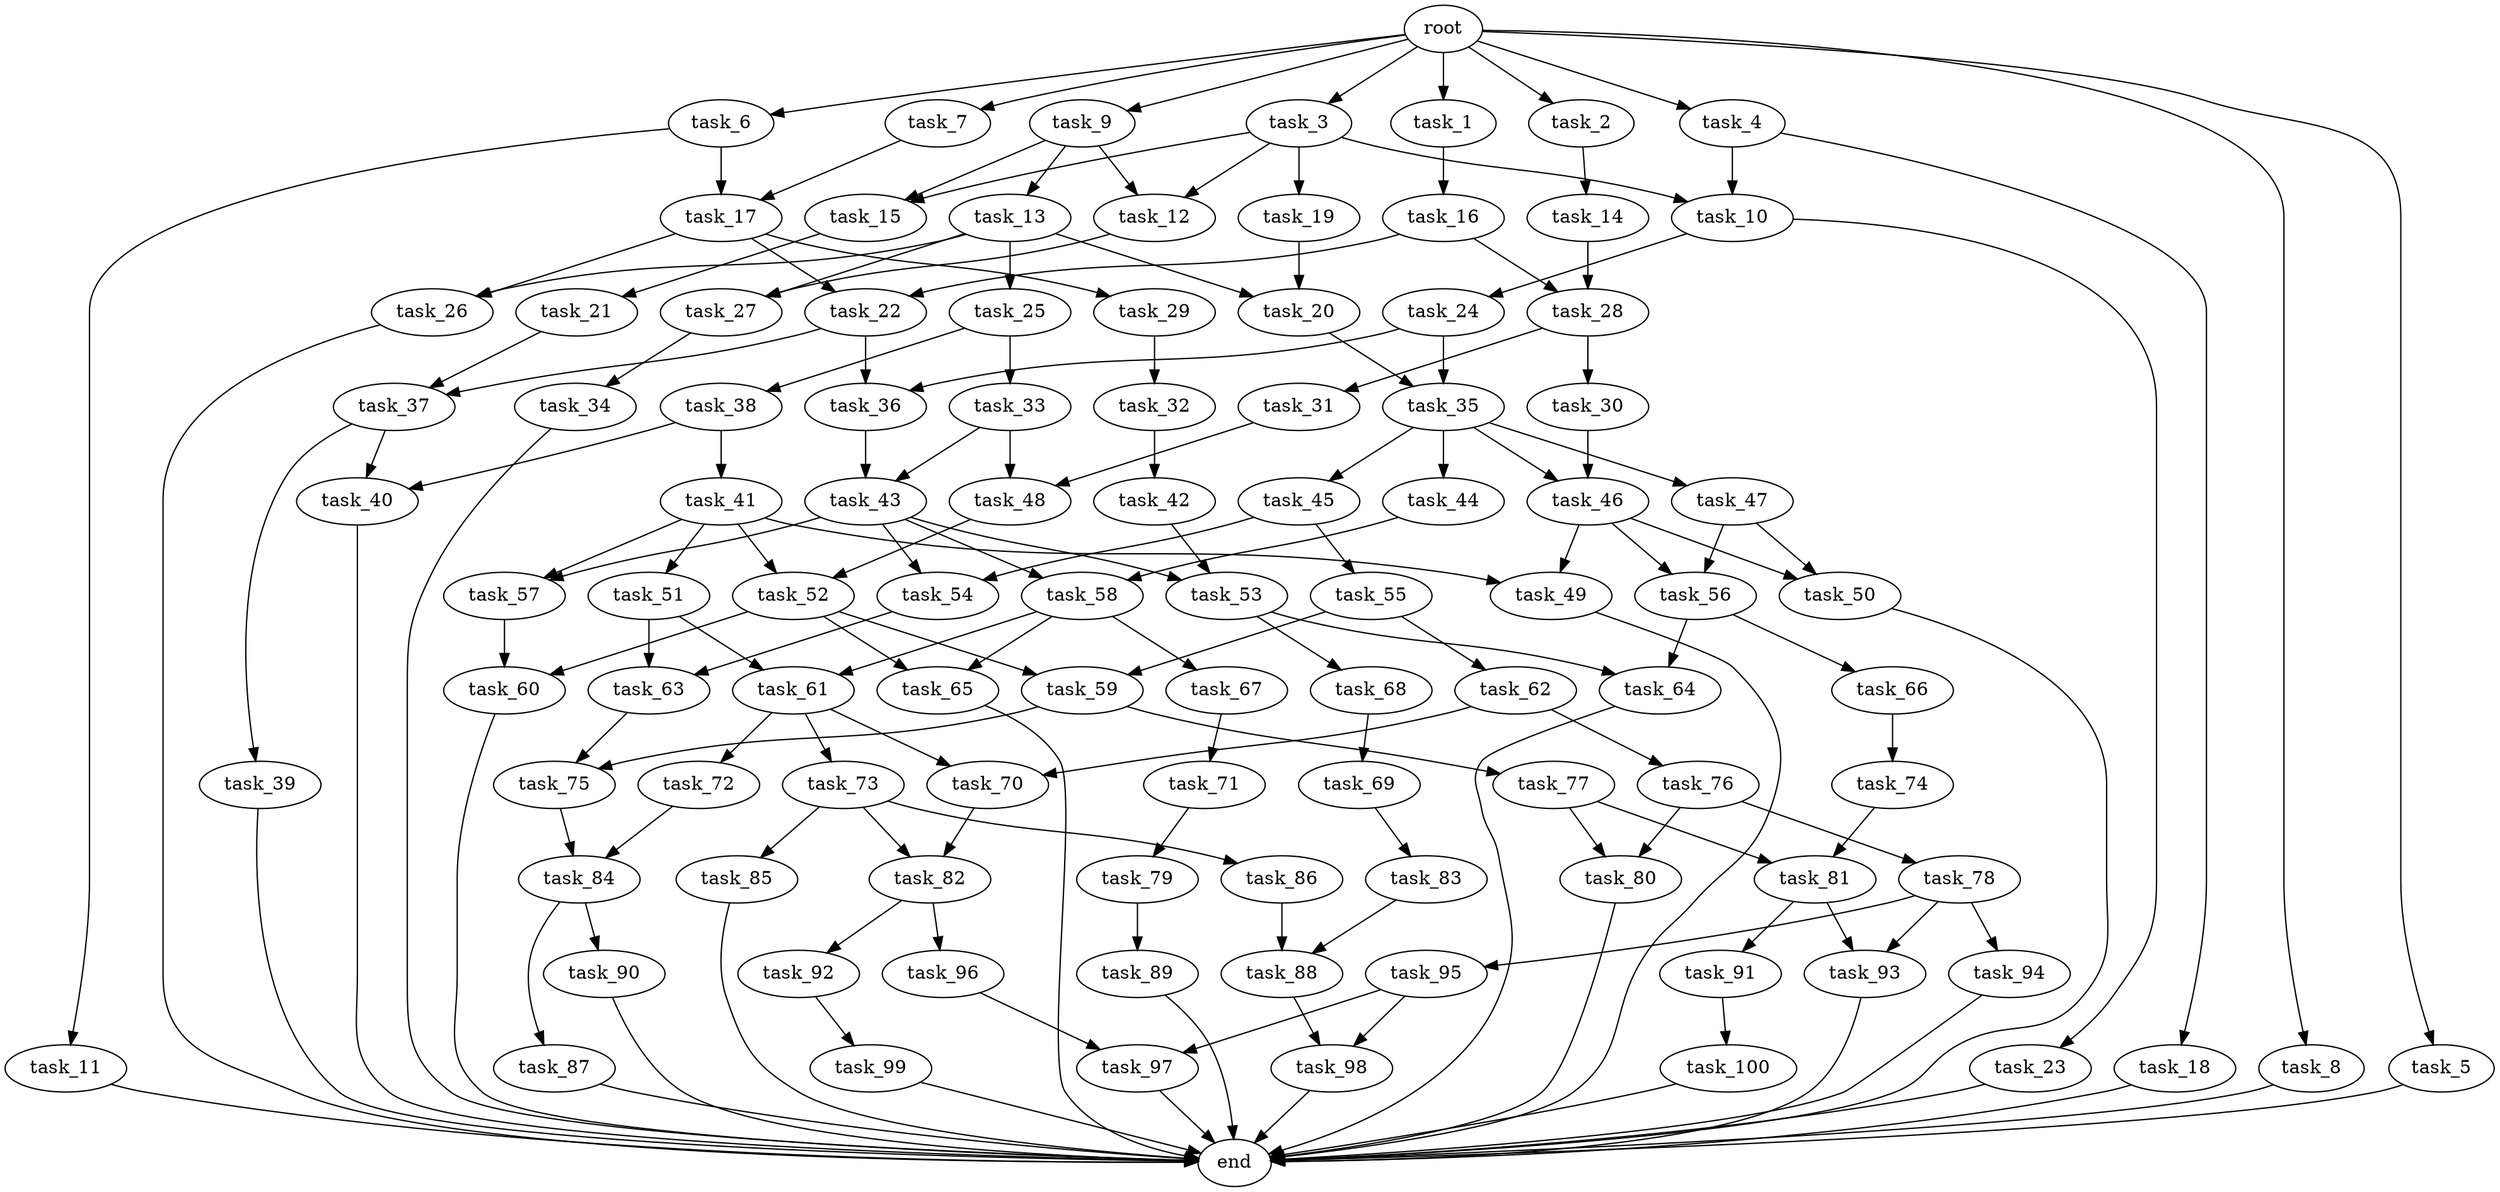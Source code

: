 digraph G {
  task_19 [size="1.030610e+09"];
  task_53 [size="3.325714e+09"];
  task_69 [size="4.327244e+09"];
  task_25 [size="2.582185e+09"];
  task_51 [size="3.278565e+09"];
  task_61 [size="2.034385e+09"];
  task_72 [size="3.114048e+08"];
  task_59 [size="3.919377e+09"];
  task_6 [size="1.402722e+09"];
  root [size="0.000000e+00"];
  task_3 [size="4.180765e+08"];
  task_60 [size="2.346487e+09"];
  task_76 [size="2.598080e+09"];
  task_48 [size="1.937282e+09"];
  task_84 [size="4.928262e+09"];
  task_86 [size="1.830073e+09"];
  task_11 [size="4.995260e+08"];
  task_54 [size="1.420292e+08"];
  task_36 [size="4.140914e+09"];
  task_97 [size="1.452292e+09"];
  task_58 [size="8.659933e+08"];
  task_62 [size="4.752442e+09"];
  task_57 [size="4.199561e+09"];
  task_22 [size="1.256589e+09"];
  task_28 [size="8.240857e+06"];
  task_41 [size="4.341256e+09"];
  task_78 [size="1.809222e+08"];
  task_47 [size="3.518811e+09"];
  task_43 [size="3.090969e+09"];
  task_94 [size="1.986098e+09"];
  task_9 [size="2.918980e+09"];
  task_68 [size="3.525086e+09"];
  task_70 [size="1.486615e+09"];
  task_23 [size="3.312101e+09"];
  task_88 [size="4.736406e+09"];
  task_8 [size="4.982490e+08"];
  task_87 [size="4.497958e+09"];
  task_35 [size="3.187366e+09"];
  task_42 [size="1.113570e+09"];
  end [size="0.000000e+00"];
  task_63 [size="4.107298e+09"];
  task_45 [size="1.686626e+09"];
  task_17 [size="3.125693e+08"];
  task_7 [size="2.945801e+09"];
  task_13 [size="4.547739e+09"];
  task_1 [size="5.315450e+08"];
  task_100 [size="3.449692e+09"];
  task_89 [size="1.702873e+08"];
  task_83 [size="1.870287e+09"];
  task_74 [size="3.828699e+09"];
  task_90 [size="8.505500e+08"];
  task_34 [size="2.897369e+09"];
  task_85 [size="9.548684e+08"];
  task_98 [size="4.248016e+09"];
  task_67 [size="4.298095e+09"];
  task_21 [size="1.216101e+09"];
  task_82 [size="2.175345e+09"];
  task_20 [size="1.346566e+08"];
  task_52 [size="2.093105e+09"];
  task_50 [size="1.814400e+09"];
  task_31 [size="2.133420e+08"];
  task_93 [size="2.025774e+09"];
  task_79 [size="2.854767e+08"];
  task_15 [size="4.998555e+09"];
  task_96 [size="1.465677e+09"];
  task_5 [size="2.991835e+09"];
  task_12 [size="2.714381e+09"];
  task_32 [size="2.333249e+09"];
  task_4 [size="3.480015e+09"];
  task_44 [size="1.870401e+08"];
  task_16 [size="1.081173e+09"];
  task_92 [size="4.474397e+09"];
  task_18 [size="3.178827e+09"];
  task_80 [size="4.944749e+09"];
  task_37 [size="1.965175e+09"];
  task_71 [size="7.792044e+08"];
  task_24 [size="2.777458e+09"];
  task_64 [size="6.520867e+07"];
  task_26 [size="4.347817e+09"];
  task_81 [size="1.108551e+09"];
  task_66 [size="4.347532e+08"];
  task_56 [size="1.474386e+09"];
  task_33 [size="3.725447e+09"];
  task_77 [size="3.919920e+09"];
  task_14 [size="5.187855e+08"];
  task_65 [size="5.545929e+08"];
  task_99 [size="4.448859e+09"];
  task_29 [size="4.170420e+09"];
  task_73 [size="4.877817e+09"];
  task_49 [size="1.798996e+09"];
  task_30 [size="2.424238e+09"];
  task_55 [size="2.860872e+09"];
  task_75 [size="1.542197e+09"];
  task_46 [size="3.421484e+09"];
  task_27 [size="1.117741e+09"];
  task_39 [size="4.423116e+09"];
  task_38 [size="2.103756e+09"];
  task_2 [size="1.123170e+09"];
  task_91 [size="8.058076e+08"];
  task_95 [size="3.765990e+07"];
  task_40 [size="4.009191e+09"];
  task_10 [size="4.818582e+09"];

  task_19 -> task_20 [size="2.061220e+08"];
  task_53 -> task_64 [size="3.325714e+08"];
  task_53 -> task_68 [size="3.325714e+08"];
  task_69 -> task_83 [size="8.654489e+08"];
  task_25 -> task_33 [size="5.164370e+08"];
  task_25 -> task_38 [size="5.164370e+08"];
  task_51 -> task_61 [size="6.557130e+08"];
  task_51 -> task_63 [size="6.557130e+08"];
  task_61 -> task_70 [size="2.034385e+08"];
  task_61 -> task_73 [size="2.034385e+08"];
  task_61 -> task_72 [size="2.034385e+08"];
  task_72 -> task_84 [size="6.228096e+07"];
  task_59 -> task_77 [size="3.919377e+08"];
  task_59 -> task_75 [size="3.919377e+08"];
  task_6 -> task_17 [size="2.805444e+08"];
  task_6 -> task_11 [size="2.805444e+08"];
  root -> task_2 [size="1.000000e-12"];
  root -> task_4 [size="1.000000e-12"];
  root -> task_5 [size="1.000000e-12"];
  root -> task_3 [size="1.000000e-12"];
  root -> task_8 [size="1.000000e-12"];
  root -> task_9 [size="1.000000e-12"];
  root -> task_7 [size="1.000000e-12"];
  root -> task_6 [size="1.000000e-12"];
  root -> task_1 [size="1.000000e-12"];
  task_3 -> task_12 [size="8.361529e+07"];
  task_3 -> task_19 [size="8.361529e+07"];
  task_3 -> task_10 [size="8.361529e+07"];
  task_3 -> task_15 [size="8.361529e+07"];
  task_60 -> end [size="1.000000e-12"];
  task_76 -> task_78 [size="5.196161e+08"];
  task_76 -> task_80 [size="5.196161e+08"];
  task_48 -> task_52 [size="1.937282e+08"];
  task_84 -> task_87 [size="4.928262e+08"];
  task_84 -> task_90 [size="4.928262e+08"];
  task_86 -> task_88 [size="3.660146e+08"];
  task_11 -> end [size="1.000000e-12"];
  task_54 -> task_63 [size="1.420292e+07"];
  task_36 -> task_43 [size="4.140914e+08"];
  task_97 -> end [size="1.000000e-12"];
  task_58 -> task_65 [size="8.659933e+07"];
  task_58 -> task_61 [size="8.659933e+07"];
  task_58 -> task_67 [size="8.659933e+07"];
  task_62 -> task_70 [size="9.504883e+08"];
  task_62 -> task_76 [size="9.504883e+08"];
  task_57 -> task_60 [size="4.199561e+08"];
  task_22 -> task_37 [size="1.256589e+08"];
  task_22 -> task_36 [size="1.256589e+08"];
  task_28 -> task_31 [size="8.240857e+05"];
  task_28 -> task_30 [size="8.240857e+05"];
  task_41 -> task_57 [size="8.682512e+08"];
  task_41 -> task_52 [size="8.682512e+08"];
  task_41 -> task_49 [size="8.682512e+08"];
  task_41 -> task_51 [size="8.682512e+08"];
  task_78 -> task_94 [size="3.618443e+07"];
  task_78 -> task_93 [size="3.618443e+07"];
  task_78 -> task_95 [size="3.618443e+07"];
  task_47 -> task_50 [size="7.037623e+08"];
  task_47 -> task_56 [size="7.037623e+08"];
  task_43 -> task_58 [size="3.090969e+08"];
  task_43 -> task_53 [size="3.090969e+08"];
  task_43 -> task_57 [size="3.090969e+08"];
  task_43 -> task_54 [size="3.090969e+08"];
  task_94 -> end [size="1.000000e-12"];
  task_9 -> task_12 [size="5.837961e+08"];
  task_9 -> task_13 [size="5.837961e+08"];
  task_9 -> task_15 [size="5.837961e+08"];
  task_68 -> task_69 [size="7.050172e+08"];
  task_70 -> task_82 [size="1.486615e+08"];
  task_23 -> end [size="1.000000e-12"];
  task_88 -> task_98 [size="4.736406e+08"];
  task_8 -> end [size="1.000000e-12"];
  task_87 -> end [size="1.000000e-12"];
  task_35 -> task_47 [size="3.187366e+08"];
  task_35 -> task_44 [size="3.187366e+08"];
  task_35 -> task_45 [size="3.187366e+08"];
  task_35 -> task_46 [size="3.187366e+08"];
  task_42 -> task_53 [size="2.227139e+08"];
  task_63 -> task_75 [size="4.107298e+08"];
  task_45 -> task_54 [size="3.373253e+08"];
  task_45 -> task_55 [size="3.373253e+08"];
  task_17 -> task_29 [size="3.125693e+07"];
  task_17 -> task_22 [size="3.125693e+07"];
  task_17 -> task_26 [size="3.125693e+07"];
  task_7 -> task_17 [size="5.891602e+08"];
  task_13 -> task_20 [size="9.095477e+08"];
  task_13 -> task_25 [size="9.095477e+08"];
  task_13 -> task_27 [size="9.095477e+08"];
  task_13 -> task_26 [size="9.095477e+08"];
  task_1 -> task_16 [size="1.063090e+08"];
  task_100 -> end [size="1.000000e-12"];
  task_89 -> end [size="1.000000e-12"];
  task_83 -> task_88 [size="3.740574e+08"];
  task_74 -> task_81 [size="7.657399e+08"];
  task_90 -> end [size="1.000000e-12"];
  task_34 -> end [size="1.000000e-12"];
  task_85 -> end [size="1.000000e-12"];
  task_98 -> end [size="1.000000e-12"];
  task_67 -> task_71 [size="8.596189e+08"];
  task_21 -> task_37 [size="2.432203e+08"];
  task_82 -> task_92 [size="2.175345e+08"];
  task_82 -> task_96 [size="2.175345e+08"];
  task_20 -> task_35 [size="1.346566e+07"];
  task_52 -> task_59 [size="2.093105e+08"];
  task_52 -> task_60 [size="2.093105e+08"];
  task_52 -> task_65 [size="2.093105e+08"];
  task_50 -> end [size="1.000000e-12"];
  task_31 -> task_48 [size="4.266839e+07"];
  task_93 -> end [size="1.000000e-12"];
  task_79 -> task_89 [size="5.709533e+07"];
  task_15 -> task_21 [size="4.998555e+08"];
  task_96 -> task_97 [size="2.931355e+08"];
  task_5 -> end [size="1.000000e-12"];
  task_12 -> task_27 [size="2.714381e+08"];
  task_32 -> task_42 [size="4.666499e+08"];
  task_4 -> task_18 [size="6.960030e+08"];
  task_4 -> task_10 [size="6.960030e+08"];
  task_44 -> task_58 [size="3.740802e+07"];
  task_16 -> task_22 [size="2.162346e+08"];
  task_16 -> task_28 [size="2.162346e+08"];
  task_92 -> task_99 [size="8.948794e+08"];
  task_18 -> end [size="1.000000e-12"];
  task_80 -> end [size="1.000000e-12"];
  task_37 -> task_40 [size="1.965175e+08"];
  task_37 -> task_39 [size="1.965175e+08"];
  task_71 -> task_79 [size="1.558409e+08"];
  task_24 -> task_36 [size="5.554916e+08"];
  task_24 -> task_35 [size="5.554916e+08"];
  task_64 -> end [size="1.000000e-12"];
  task_26 -> end [size="1.000000e-12"];
  task_81 -> task_93 [size="1.108551e+08"];
  task_81 -> task_91 [size="1.108551e+08"];
  task_66 -> task_74 [size="8.695065e+07"];
  task_56 -> task_66 [size="1.474386e+08"];
  task_56 -> task_64 [size="1.474386e+08"];
  task_33 -> task_43 [size="7.450894e+08"];
  task_33 -> task_48 [size="7.450894e+08"];
  task_77 -> task_81 [size="7.839840e+08"];
  task_77 -> task_80 [size="7.839840e+08"];
  task_14 -> task_28 [size="1.037571e+08"];
  task_65 -> end [size="1.000000e-12"];
  task_99 -> end [size="1.000000e-12"];
  task_29 -> task_32 [size="8.340840e+08"];
  task_73 -> task_85 [size="9.755634e+08"];
  task_73 -> task_86 [size="9.755634e+08"];
  task_73 -> task_82 [size="9.755634e+08"];
  task_49 -> end [size="1.000000e-12"];
  task_30 -> task_46 [size="4.848476e+08"];
  task_55 -> task_62 [size="5.721744e+08"];
  task_55 -> task_59 [size="5.721744e+08"];
  task_75 -> task_84 [size="1.542197e+08"];
  task_46 -> task_50 [size="3.421484e+08"];
  task_46 -> task_56 [size="3.421484e+08"];
  task_46 -> task_49 [size="3.421484e+08"];
  task_27 -> task_34 [size="1.117741e+08"];
  task_39 -> end [size="1.000000e-12"];
  task_38 -> task_40 [size="4.207511e+08"];
  task_38 -> task_41 [size="4.207511e+08"];
  task_2 -> task_14 [size="2.246341e+08"];
  task_91 -> task_100 [size="1.611615e+08"];
  task_95 -> task_98 [size="7.531980e+06"];
  task_95 -> task_97 [size="7.531980e+06"];
  task_40 -> end [size="1.000000e-12"];
  task_10 -> task_24 [size="4.818582e+08"];
  task_10 -> task_23 [size="4.818582e+08"];
}
